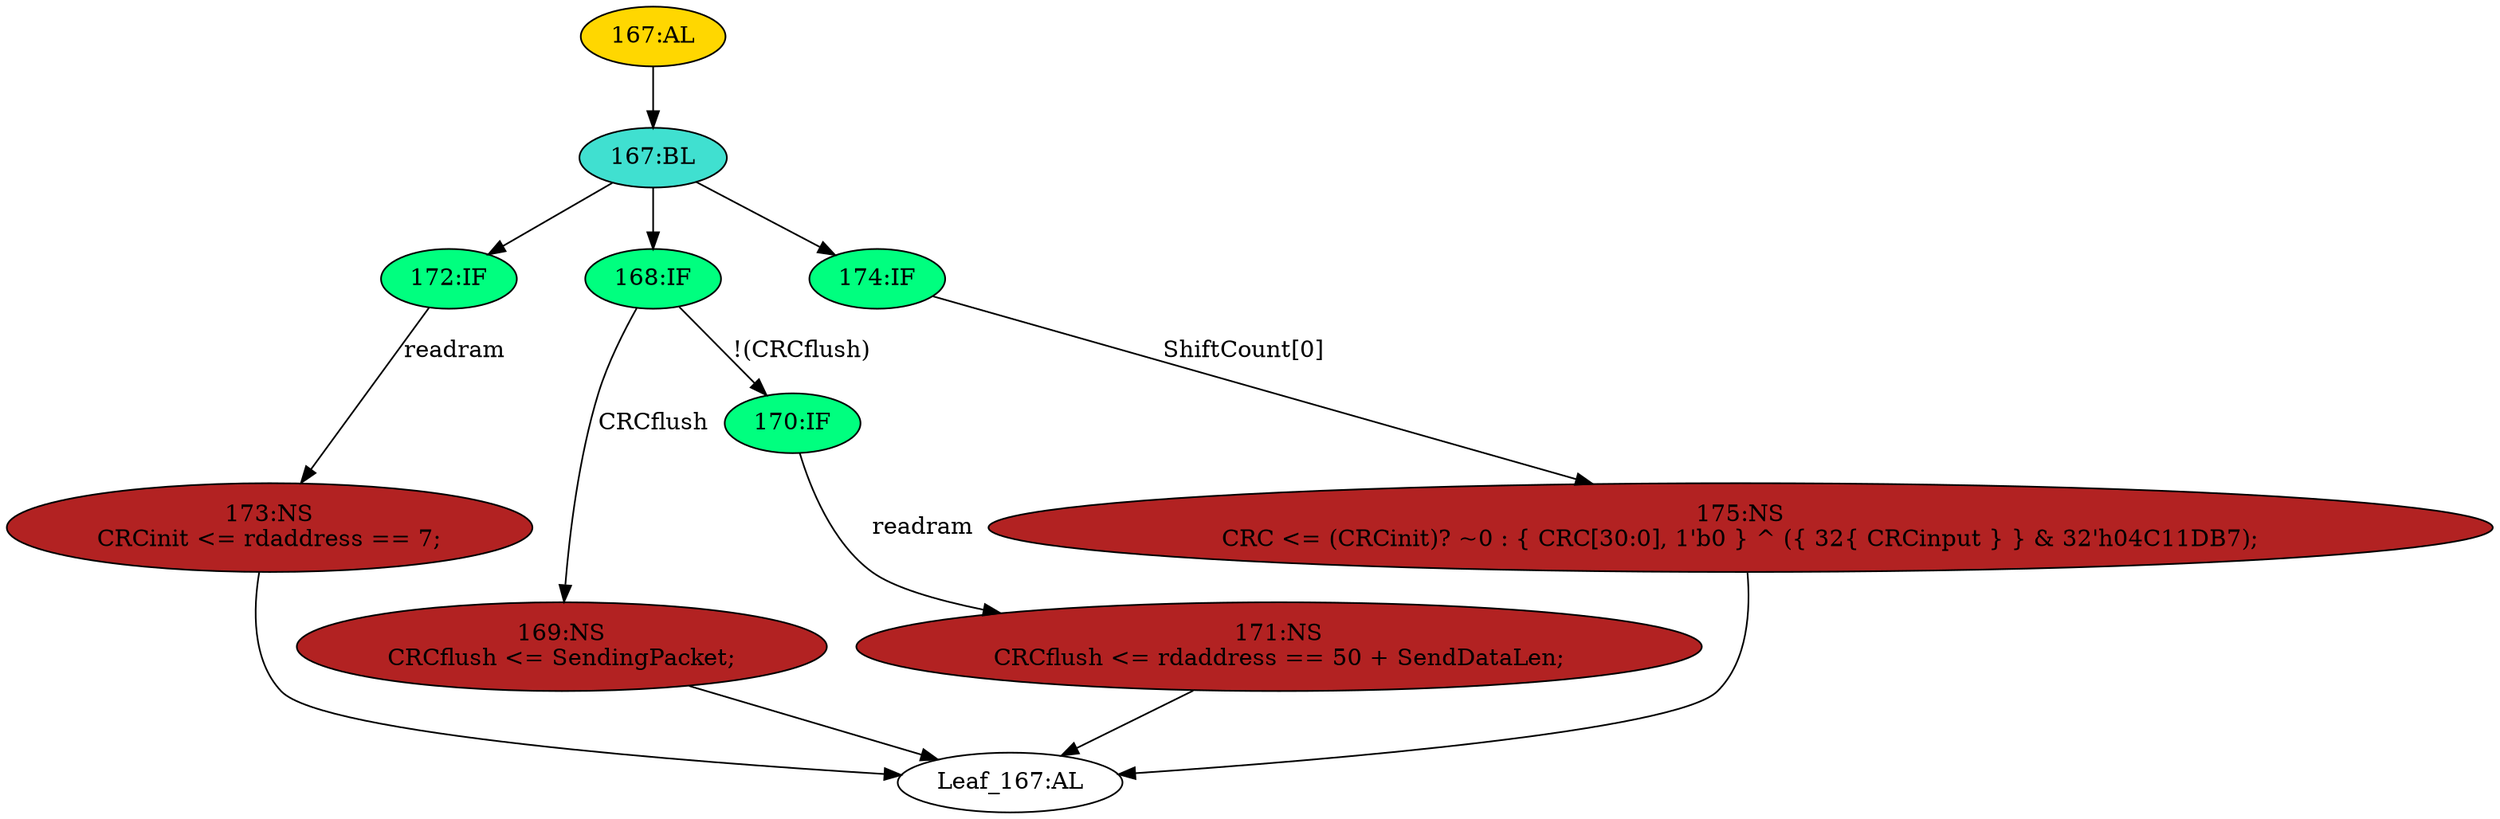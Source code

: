 strict digraph "" {
	node [label="\N"];
	"175:NS"	 [ast="<pyverilog.vparser.ast.NonblockingSubstitution object at 0x7f9ff6c89210>",
		fillcolor=firebrick,
		label="175:NS
CRC <= (CRCinit)? ~0 : { CRC[30:0], 1'b0 } ^ ({ 32{ CRCinput } } & 32'h04C11DB7);",
		statements="[<pyverilog.vparser.ast.NonblockingSubstitution object at 0x7f9ff6c89210>]",
		style=filled,
		typ=NonblockingSubstitution];
	"Leaf_167:AL"	 [def_var="['CRCflush', 'CRC', 'CRCinit']",
		label="Leaf_167:AL"];
	"175:NS" -> "Leaf_167:AL"	 [cond="[]",
		lineno=None];
	"173:NS"	 [ast="<pyverilog.vparser.ast.NonblockingSubstitution object at 0x7f9ff6c950d0>",
		fillcolor=firebrick,
		label="173:NS
CRCinit <= rdaddress == 7;",
		statements="[<pyverilog.vparser.ast.NonblockingSubstitution object at 0x7f9ff6c950d0>]",
		style=filled,
		typ=NonblockingSubstitution];
	"173:NS" -> "Leaf_167:AL"	 [cond="[]",
		lineno=None];
	"169:NS"	 [ast="<pyverilog.vparser.ast.NonblockingSubstitution object at 0x7f9ff6c95290>",
		fillcolor=firebrick,
		label="169:NS
CRCflush <= SendingPacket;",
		statements="[<pyverilog.vparser.ast.NonblockingSubstitution object at 0x7f9ff6c95290>]",
		style=filled,
		typ=NonblockingSubstitution];
	"169:NS" -> "Leaf_167:AL"	 [cond="[]",
		lineno=None];
	"170:IF"	 [ast="<pyverilog.vparser.ast.IfStatement object at 0x7f9ff6c95410>",
		fillcolor=springgreen,
		label="170:IF",
		statements="[]",
		style=filled,
		typ=IfStatement];
	"171:NS"	 [ast="<pyverilog.vparser.ast.NonblockingSubstitution object at 0x7f9ff6c954d0>",
		fillcolor=firebrick,
		label="171:NS
CRCflush <= rdaddress == 50 + SendDataLen;",
		statements="[<pyverilog.vparser.ast.NonblockingSubstitution object at 0x7f9ff6c954d0>]",
		style=filled,
		typ=NonblockingSubstitution];
	"170:IF" -> "171:NS"	 [cond="['readram']",
		label=readram,
		lineno=170];
	"171:NS" -> "Leaf_167:AL"	 [cond="[]",
		lineno=None];
	"167:AL"	 [ast="<pyverilog.vparser.ast.Always object at 0x7f9ff6c95750>",
		clk_sens=True,
		fillcolor=gold,
		label="167:AL",
		sens="['clk20']",
		statements="[]",
		style=filled,
		typ=Always,
		use_var="['readram', 'rdaddress', 'SendingPacket', 'CRCflush', 'CRC', 'ShiftCount', 'CRCinput', 'SendDataLen', 'CRCinit']"];
	"167:BL"	 [ast="<pyverilog.vparser.ast.Block object at 0x7f9ff6c95850>",
		fillcolor=turquoise,
		label="167:BL",
		statements="[]",
		style=filled,
		typ=Block];
	"167:AL" -> "167:BL"	 [cond="[]",
		lineno=None];
	"172:IF"	 [ast="<pyverilog.vparser.ast.IfStatement object at 0x7f9ff6c95910>",
		fillcolor=springgreen,
		label="172:IF",
		statements="[]",
		style=filled,
		typ=IfStatement];
	"167:BL" -> "172:IF"	 [cond="[]",
		lineno=None];
	"168:IF"	 [ast="<pyverilog.vparser.ast.IfStatement object at 0x7f9ff6c95890>",
		fillcolor=springgreen,
		label="168:IF",
		statements="[]",
		style=filled,
		typ=IfStatement];
	"167:BL" -> "168:IF"	 [cond="[]",
		lineno=None];
	"174:IF"	 [ast="<pyverilog.vparser.ast.IfStatement object at 0x7f9ff6c95990>",
		fillcolor=springgreen,
		label="174:IF",
		statements="[]",
		style=filled,
		typ=IfStatement];
	"167:BL" -> "174:IF"	 [cond="[]",
		lineno=None];
	"172:IF" -> "173:NS"	 [cond="['readram']",
		label=readram,
		lineno=172];
	"168:IF" -> "169:NS"	 [cond="['CRCflush']",
		label=CRCflush,
		lineno=168];
	"168:IF" -> "170:IF"	 [cond="['CRCflush']",
		label="!(CRCflush)",
		lineno=168];
	"174:IF" -> "175:NS"	 [cond="['ShiftCount']",
		label="ShiftCount[0]",
		lineno=174];
}
